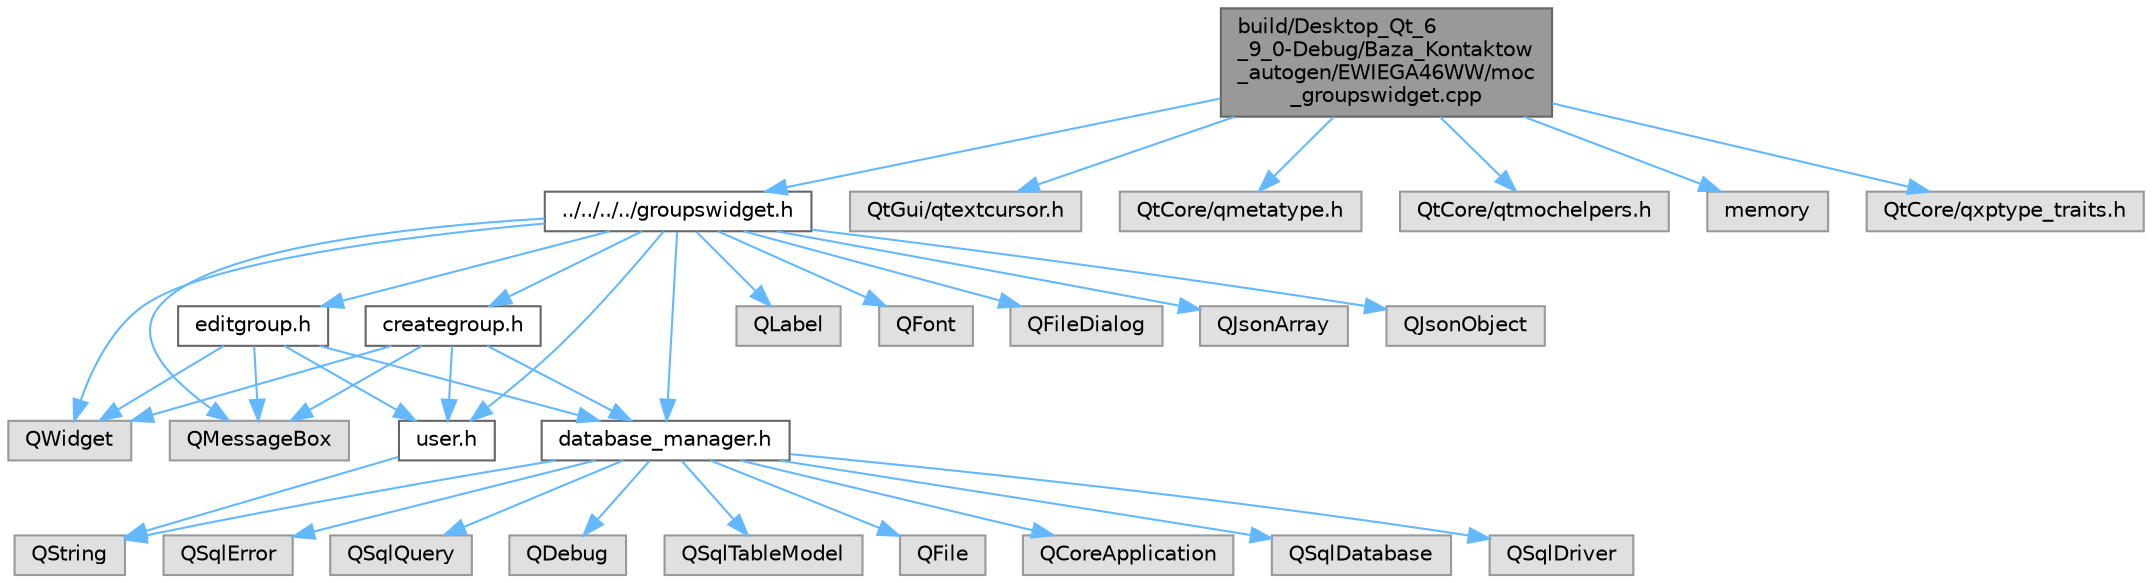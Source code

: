 digraph "build/Desktop_Qt_6_9_0-Debug/Baza_Kontaktow_autogen/EWIEGA46WW/moc_groupswidget.cpp"
{
 // LATEX_PDF_SIZE
  bgcolor="transparent";
  edge [fontname=Helvetica,fontsize=10,labelfontname=Helvetica,labelfontsize=10];
  node [fontname=Helvetica,fontsize=10,shape=box,height=0.2,width=0.4];
  Node1 [id="Node000001",label="build/Desktop_Qt_6\l_9_0-Debug/Baza_Kontaktow\l_autogen/EWIEGA46WW/moc\l_groupswidget.cpp",height=0.2,width=0.4,color="gray40", fillcolor="grey60", style="filled", fontcolor="black",tooltip=" "];
  Node1 -> Node2 [id="edge36_Node000001_Node000002",color="steelblue1",style="solid",tooltip=" "];
  Node2 [id="Node000002",label="../../../../groupswidget.h",height=0.2,width=0.4,color="grey40", fillcolor="white", style="filled",URL="$groupswidget_8h.html",tooltip=" "];
  Node2 -> Node3 [id="edge37_Node000002_Node000003",color="steelblue1",style="solid",tooltip=" "];
  Node3 [id="Node000003",label="QWidget",height=0.2,width=0.4,color="grey60", fillcolor="#E0E0E0", style="filled",tooltip=" "];
  Node2 -> Node4 [id="edge38_Node000002_Node000004",color="steelblue1",style="solid",tooltip=" "];
  Node4 [id="Node000004",label="QLabel",height=0.2,width=0.4,color="grey60", fillcolor="#E0E0E0", style="filled",tooltip=" "];
  Node2 -> Node5 [id="edge39_Node000002_Node000005",color="steelblue1",style="solid",tooltip=" "];
  Node5 [id="Node000005",label="QFont",height=0.2,width=0.4,color="grey60", fillcolor="#E0E0E0", style="filled",tooltip=" "];
  Node2 -> Node6 [id="edge40_Node000002_Node000006",color="steelblue1",style="solid",tooltip=" "];
  Node6 [id="Node000006",label="QMessageBox",height=0.2,width=0.4,color="grey60", fillcolor="#E0E0E0", style="filled",tooltip=" "];
  Node2 -> Node7 [id="edge41_Node000002_Node000007",color="steelblue1",style="solid",tooltip=" "];
  Node7 [id="Node000007",label="QFileDialog",height=0.2,width=0.4,color="grey60", fillcolor="#E0E0E0", style="filled",tooltip=" "];
  Node2 -> Node8 [id="edge42_Node000002_Node000008",color="steelblue1",style="solid",tooltip=" "];
  Node8 [id="Node000008",label="QJsonArray",height=0.2,width=0.4,color="grey60", fillcolor="#E0E0E0", style="filled",tooltip=" "];
  Node2 -> Node9 [id="edge43_Node000002_Node000009",color="steelblue1",style="solid",tooltip=" "];
  Node9 [id="Node000009",label="QJsonObject",height=0.2,width=0.4,color="grey60", fillcolor="#E0E0E0", style="filled",tooltip=" "];
  Node2 -> Node10 [id="edge44_Node000002_Node000010",color="steelblue1",style="solid",tooltip=" "];
  Node10 [id="Node000010",label="creategroup.h",height=0.2,width=0.4,color="grey40", fillcolor="white", style="filled",URL="$creategroup_8h.html",tooltip=" "];
  Node10 -> Node3 [id="edge45_Node000010_Node000003",color="steelblue1",style="solid",tooltip=" "];
  Node10 -> Node6 [id="edge46_Node000010_Node000006",color="steelblue1",style="solid",tooltip=" "];
  Node10 -> Node11 [id="edge47_Node000010_Node000011",color="steelblue1",style="solid",tooltip=" "];
  Node11 [id="Node000011",label="database_manager.h",height=0.2,width=0.4,color="grey40", fillcolor="white", style="filled",URL="$database__manager_8h.html",tooltip=" "];
  Node11 -> Node12 [id="edge48_Node000011_Node000012",color="steelblue1",style="solid",tooltip=" "];
  Node12 [id="Node000012",label="QString",height=0.2,width=0.4,color="grey60", fillcolor="#E0E0E0", style="filled",tooltip=" "];
  Node11 -> Node13 [id="edge49_Node000011_Node000013",color="steelblue1",style="solid",tooltip=" "];
  Node13 [id="Node000013",label="QCoreApplication",height=0.2,width=0.4,color="grey60", fillcolor="#E0E0E0", style="filled",tooltip=" "];
  Node11 -> Node14 [id="edge50_Node000011_Node000014",color="steelblue1",style="solid",tooltip=" "];
  Node14 [id="Node000014",label="QSqlDatabase",height=0.2,width=0.4,color="grey60", fillcolor="#E0E0E0", style="filled",tooltip=" "];
  Node11 -> Node15 [id="edge51_Node000011_Node000015",color="steelblue1",style="solid",tooltip=" "];
  Node15 [id="Node000015",label="QSqlDriver",height=0.2,width=0.4,color="grey60", fillcolor="#E0E0E0", style="filled",tooltip=" "];
  Node11 -> Node16 [id="edge52_Node000011_Node000016",color="steelblue1",style="solid",tooltip=" "];
  Node16 [id="Node000016",label="QSqlError",height=0.2,width=0.4,color="grey60", fillcolor="#E0E0E0", style="filled",tooltip=" "];
  Node11 -> Node17 [id="edge53_Node000011_Node000017",color="steelblue1",style="solid",tooltip=" "];
  Node17 [id="Node000017",label="QSqlQuery",height=0.2,width=0.4,color="grey60", fillcolor="#E0E0E0", style="filled",tooltip=" "];
  Node11 -> Node18 [id="edge54_Node000011_Node000018",color="steelblue1",style="solid",tooltip=" "];
  Node18 [id="Node000018",label="QDebug",height=0.2,width=0.4,color="grey60", fillcolor="#E0E0E0", style="filled",tooltip=" "];
  Node11 -> Node19 [id="edge55_Node000011_Node000019",color="steelblue1",style="solid",tooltip=" "];
  Node19 [id="Node000019",label="QSqlTableModel",height=0.2,width=0.4,color="grey60", fillcolor="#E0E0E0", style="filled",tooltip=" "];
  Node11 -> Node20 [id="edge56_Node000011_Node000020",color="steelblue1",style="solid",tooltip=" "];
  Node20 [id="Node000020",label="QFile",height=0.2,width=0.4,color="grey60", fillcolor="#E0E0E0", style="filled",tooltip=" "];
  Node10 -> Node21 [id="edge57_Node000010_Node000021",color="steelblue1",style="solid",tooltip=" "];
  Node21 [id="Node000021",label="user.h",height=0.2,width=0.4,color="grey40", fillcolor="white", style="filled",URL="$user_8h.html",tooltip=" "];
  Node21 -> Node12 [id="edge58_Node000021_Node000012",color="steelblue1",style="solid",tooltip=" "];
  Node2 -> Node22 [id="edge59_Node000002_Node000022",color="steelblue1",style="solid",tooltip=" "];
  Node22 [id="Node000022",label="editgroup.h",height=0.2,width=0.4,color="grey40", fillcolor="white", style="filled",URL="$editgroup_8h.html",tooltip=" "];
  Node22 -> Node3 [id="edge60_Node000022_Node000003",color="steelblue1",style="solid",tooltip=" "];
  Node22 -> Node6 [id="edge61_Node000022_Node000006",color="steelblue1",style="solid",tooltip=" "];
  Node22 -> Node11 [id="edge62_Node000022_Node000011",color="steelblue1",style="solid",tooltip=" "];
  Node22 -> Node21 [id="edge63_Node000022_Node000021",color="steelblue1",style="solid",tooltip=" "];
  Node2 -> Node11 [id="edge64_Node000002_Node000011",color="steelblue1",style="solid",tooltip=" "];
  Node2 -> Node21 [id="edge65_Node000002_Node000021",color="steelblue1",style="solid",tooltip=" "];
  Node1 -> Node23 [id="edge66_Node000001_Node000023",color="steelblue1",style="solid",tooltip=" "];
  Node23 [id="Node000023",label="QtGui/qtextcursor.h",height=0.2,width=0.4,color="grey60", fillcolor="#E0E0E0", style="filled",tooltip=" "];
  Node1 -> Node24 [id="edge67_Node000001_Node000024",color="steelblue1",style="solid",tooltip=" "];
  Node24 [id="Node000024",label="QtCore/qmetatype.h",height=0.2,width=0.4,color="grey60", fillcolor="#E0E0E0", style="filled",tooltip=" "];
  Node1 -> Node25 [id="edge68_Node000001_Node000025",color="steelblue1",style="solid",tooltip=" "];
  Node25 [id="Node000025",label="QtCore/qtmochelpers.h",height=0.2,width=0.4,color="grey60", fillcolor="#E0E0E0", style="filled",tooltip=" "];
  Node1 -> Node26 [id="edge69_Node000001_Node000026",color="steelblue1",style="solid",tooltip=" "];
  Node26 [id="Node000026",label="memory",height=0.2,width=0.4,color="grey60", fillcolor="#E0E0E0", style="filled",tooltip=" "];
  Node1 -> Node27 [id="edge70_Node000001_Node000027",color="steelblue1",style="solid",tooltip=" "];
  Node27 [id="Node000027",label="QtCore/qxptype_traits.h",height=0.2,width=0.4,color="grey60", fillcolor="#E0E0E0", style="filled",tooltip=" "];
}
